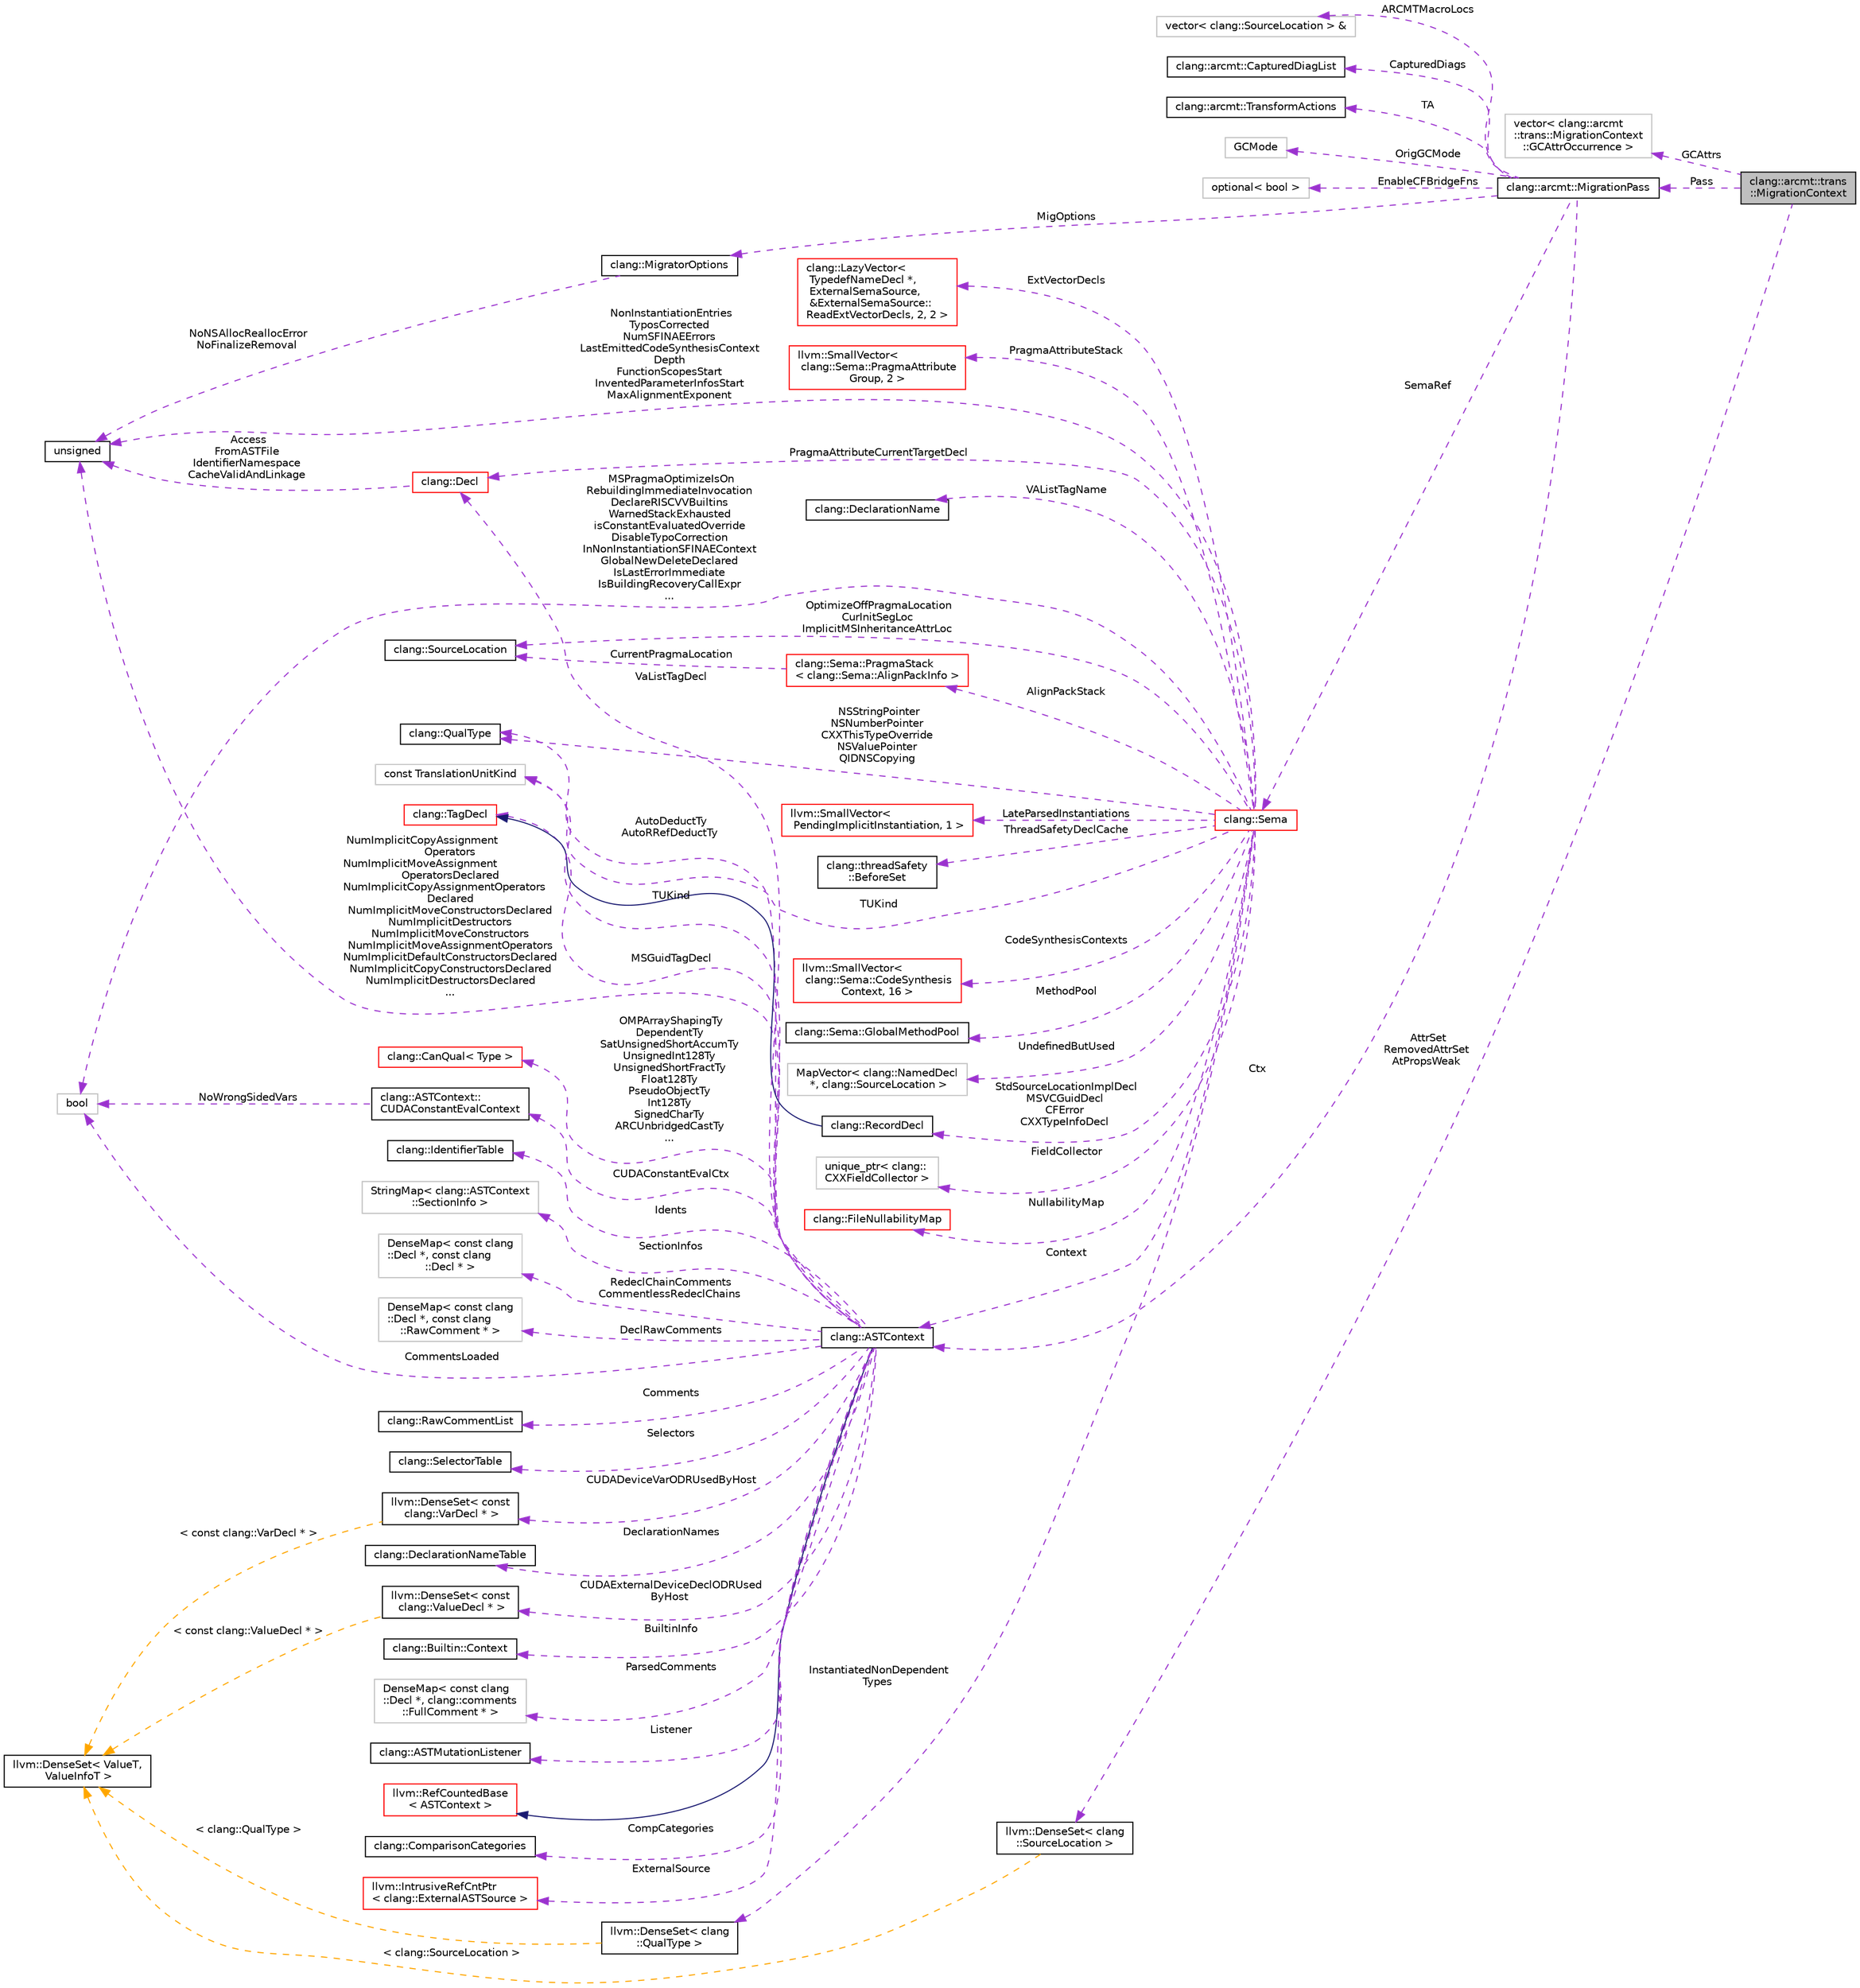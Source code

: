 digraph "clang::arcmt::trans::MigrationContext"
{
 // LATEX_PDF_SIZE
  bgcolor="transparent";
  edge [fontname="Helvetica",fontsize="10",labelfontname="Helvetica",labelfontsize="10"];
  node [fontname="Helvetica",fontsize="10",shape=record];
  rankdir="LR";
  Node1 [label="clang::arcmt::trans\l::MigrationContext",height=0.2,width=0.4,color="black", fillcolor="grey75", style="filled", fontcolor="black",tooltip=" "];
  Node2 -> Node1 [dir="back",color="darkorchid3",fontsize="10",style="dashed",label=" GCAttrs" ,fontname="Helvetica"];
  Node2 [label="vector\< clang::arcmt\l::trans::MigrationContext\l::GCAttrOccurrence \>",height=0.2,width=0.4,color="grey75",tooltip=" "];
  Node3 -> Node1 [dir="back",color="darkorchid3",fontsize="10",style="dashed",label=" Pass" ,fontname="Helvetica"];
  Node3 [label="clang::arcmt::MigrationPass",height=0.2,width=0.4,color="black",URL="$classclang_1_1arcmt_1_1MigrationPass.html",tooltip=" "];
  Node4 -> Node3 [dir="back",color="darkorchid3",fontsize="10",style="dashed",label=" CapturedDiags" ,fontname="Helvetica"];
  Node4 [label="clang::arcmt::CapturedDiagList",height=0.2,width=0.4,color="black",URL="$classclang_1_1arcmt_1_1CapturedDiagList.html",tooltip=" "];
  Node5 -> Node3 [dir="back",color="darkorchid3",fontsize="10",style="dashed",label=" TA" ,fontname="Helvetica"];
  Node5 [label="clang::arcmt::TransformActions",height=0.2,width=0.4,color="black",URL="$classclang_1_1arcmt_1_1TransformActions.html",tooltip=" "];
  Node6 -> Node3 [dir="back",color="darkorchid3",fontsize="10",style="dashed",label=" OrigGCMode" ,fontname="Helvetica"];
  Node6 [label="GCMode",height=0.2,width=0.4,color="grey75",tooltip=" "];
  Node7 -> Node3 [dir="back",color="darkorchid3",fontsize="10",style="dashed",label=" EnableCFBridgeFns" ,fontname="Helvetica"];
  Node7 [label="optional\< bool \>",height=0.2,width=0.4,color="grey75",tooltip=" "];
  Node8 -> Node3 [dir="back",color="darkorchid3",fontsize="10",style="dashed",label=" MigOptions" ,fontname="Helvetica"];
  Node8 [label="clang::MigratorOptions",height=0.2,width=0.4,color="black",URL="$classclang_1_1MigratorOptions.html",tooltip=" "];
  Node9 -> Node8 [dir="back",color="darkorchid3",fontsize="10",style="dashed",label=" NoNSAllocReallocError\nNoFinalizeRemoval" ,fontname="Helvetica"];
  Node9 [label="unsigned",height=0.2,width=0.4,color="black",URL="$classunsigned.html",tooltip=" "];
  Node10 -> Node3 [dir="back",color="darkorchid3",fontsize="10",style="dashed",label=" Ctx" ,fontname="Helvetica"];
  Node10 [label="clang::ASTContext",height=0.2,width=0.4,color="black",URL="$classclang_1_1ASTContext.html",tooltip="Holds long-lived AST nodes (such as types and decls) that can be referred to throughout the semantic ..."];
  Node11 -> Node10 [dir="back",color="midnightblue",fontsize="10",style="solid",fontname="Helvetica"];
  Node11 [label="llvm::RefCountedBase\l\< ASTContext \>",height=0.2,width=0.4,color="red",URL="$classllvm_1_1RefCountedBase.html",tooltip=" "];
  Node13 -> Node10 [dir="back",color="darkorchid3",fontsize="10",style="dashed",label=" CompCategories" ,fontname="Helvetica"];
  Node13 [label="clang::ComparisonCategories",height=0.2,width=0.4,color="black",URL="$classclang_1_1ComparisonCategories.html",tooltip=" "];
  Node14 -> Node10 [dir="back",color="darkorchid3",fontsize="10",style="dashed",label=" ExternalSource" ,fontname="Helvetica"];
  Node14 [label="llvm::IntrusiveRefCntPtr\l\< clang::ExternalASTSource \>",height=0.2,width=0.4,color="red",URL="$classllvm_1_1IntrusiveRefCntPtr.html",tooltip=" "];
  Node16 -> Node10 [dir="back",color="darkorchid3",fontsize="10",style="dashed",label=" OMPArrayShapingTy\nDependentTy\nSatUnsignedShortAccumTy\nUnsignedInt128Ty\nUnsignedShortFractTy\nFloat128Ty\nPseudoObjectTy\nInt128Ty\nSignedCharTy\nARCUnbridgedCastTy\n..." ,fontname="Helvetica"];
  Node16 [label="clang::CanQual\< Type \>",height=0.2,width=0.4,color="red",URL="$classclang_1_1CanQual.html",tooltip=" "];
  Node18 -> Node10 [dir="back",color="darkorchid3",fontsize="10",style="dashed",label=" CUDAExternalDeviceDeclODRUsed\lByHost" ,fontname="Helvetica"];
  Node18 [label="llvm::DenseSet\< const\l clang::ValueDecl * \>",height=0.2,width=0.4,color="black",URL="$classllvm_1_1DenseSet.html",tooltip=" "];
  Node19 -> Node18 [dir="back",color="orange",fontsize="10",style="dashed",label=" \< const clang::ValueDecl * \>" ,fontname="Helvetica"];
  Node19 [label="llvm::DenseSet\< ValueT,\l ValueInfoT \>",height=0.2,width=0.4,color="black",URL="$classllvm_1_1DenseSet.html",tooltip=" "];
  Node20 -> Node10 [dir="back",color="darkorchid3",fontsize="10",style="dashed",label=" Idents" ,fontname="Helvetica"];
  Node20 [label="clang::IdentifierTable",height=0.2,width=0.4,color="black",URL="$classclang_1_1IdentifierTable.html",tooltip="Implements an efficient mapping from strings to IdentifierInfo nodes."];
  Node21 -> Node10 [dir="back",color="darkorchid3",fontsize="10",style="dashed",label=" SectionInfos" ,fontname="Helvetica"];
  Node21 [label="StringMap\< clang::ASTContext\l::SectionInfo \>",height=0.2,width=0.4,color="grey75",tooltip=" "];
  Node22 -> Node10 [dir="back",color="darkorchid3",fontsize="10",style="dashed",label=" AutoDeductTy\nAutoRRefDeductTy" ,fontname="Helvetica"];
  Node22 [label="clang::QualType",height=0.2,width=0.4,color="black",URL="$classclang_1_1QualType.html",tooltip="A (possibly-)qualified type."];
  Node23 -> Node10 [dir="back",color="darkorchid3",fontsize="10",style="dashed",label=" MSGuidTagDecl" ,fontname="Helvetica"];
  Node23 [label="clang::TagDecl",height=0.2,width=0.4,color="red",URL="$classclang_1_1TagDecl.html",tooltip="Represents the declaration of a struct/union/class/enum."];
  Node45 -> Node10 [dir="back",color="darkorchid3",fontsize="10",style="dashed",label=" RedeclChainComments\nCommentlessRedeclChains" ,fontname="Helvetica"];
  Node45 [label="DenseMap\< const clang\l::Decl *, const clang\l::Decl * \>",height=0.2,width=0.4,color="grey75",tooltip=" "];
  Node46 -> Node10 [dir="back",color="darkorchid3",fontsize="10",style="dashed",label=" DeclRawComments" ,fontname="Helvetica"];
  Node46 [label="DenseMap\< const clang\l::Decl *, const clang\l::RawComment * \>",height=0.2,width=0.4,color="grey75",tooltip=" "];
  Node47 -> Node10 [dir="back",color="darkorchid3",fontsize="10",style="dashed",label=" Comments" ,fontname="Helvetica"];
  Node47 [label="clang::RawCommentList",height=0.2,width=0.4,color="black",URL="$classclang_1_1RawCommentList.html",tooltip="This class represents all comments included in the translation unit, sorted in order of appearance in..."];
  Node48 -> Node10 [dir="back",color="darkorchid3",fontsize="10",style="dashed",label=" CommentsLoaded" ,fontname="Helvetica"];
  Node48 [label="bool",height=0.2,width=0.4,color="grey75",tooltip=" "];
  Node49 -> Node10 [dir="back",color="darkorchid3",fontsize="10",style="dashed",label=" TUKind" ,fontname="Helvetica"];
  Node49 [label="const TranslationUnitKind",height=0.2,width=0.4,color="grey75",tooltip=" "];
  Node50 -> Node10 [dir="back",color="darkorchid3",fontsize="10",style="dashed",label=" Selectors" ,fontname="Helvetica"];
  Node50 [label="clang::SelectorTable",height=0.2,width=0.4,color="black",URL="$classclang_1_1SelectorTable.html",tooltip="This table allows us to fully hide how we implement multi-keyword caching."];
  Node9 -> Node10 [dir="back",color="darkorchid3",fontsize="10",style="dashed",label=" NumImplicitCopyAssignment\lOperators\nNumImplicitMoveAssignment\lOperatorsDeclared\nNumImplicitCopyAssignmentOperators\lDeclared\nNumImplicitMoveConstructorsDeclared\nNumImplicitDestructors\nNumImplicitMoveConstructors\nNumImplicitMoveAssignmentOperators\nNumImplicitDefaultConstructorsDeclared\nNumImplicitCopyConstructorsDeclared\nNumImplicitDestructorsDeclared\n..." ,fontname="Helvetica"];
  Node26 -> Node10 [dir="back",color="darkorchid3",fontsize="10",style="dashed",label=" VaListTagDecl" ,fontname="Helvetica"];
  Node26 [label="clang::Decl",height=0.2,width=0.4,color="red",URL="$classclang_1_1Decl.html",tooltip="Decl - This represents one declaration (or definition), e.g."];
  Node9 -> Node26 [dir="back",color="darkorchid3",fontsize="10",style="dashed",label=" Access\nFromASTFile\nIdentifierNamespace\nCacheValidAndLinkage" ,fontname="Helvetica"];
  Node51 -> Node10 [dir="back",color="darkorchid3",fontsize="10",style="dashed",label=" CUDAConstantEvalCtx" ,fontname="Helvetica"];
  Node51 [label="clang::ASTContext::\lCUDAConstantEvalContext",height=0.2,width=0.4,color="black",URL="$structclang_1_1ASTContext_1_1CUDAConstantEvalContext.html",tooltip=" "];
  Node48 -> Node51 [dir="back",color="darkorchid3",fontsize="10",style="dashed",label=" NoWrongSidedVars" ,fontname="Helvetica"];
  Node52 -> Node10 [dir="back",color="darkorchid3",fontsize="10",style="dashed",label=" DeclarationNames" ,fontname="Helvetica"];
  Node52 [label="clang::DeclarationNameTable",height=0.2,width=0.4,color="black",URL="$classclang_1_1DeclarationNameTable.html",tooltip="DeclarationNameTable is used to store and retrieve DeclarationName instances for the various kinds of..."];
  Node53 -> Node10 [dir="back",color="darkorchid3",fontsize="10",style="dashed",label=" BuiltinInfo" ,fontname="Helvetica"];
  Node53 [label="clang::Builtin::Context",height=0.2,width=0.4,color="black",URL="$classclang_1_1Builtin_1_1Context.html",tooltip="Holds information about both target-independent and target-specific builtins, allowing easy queries b..."];
  Node54 -> Node10 [dir="back",color="darkorchid3",fontsize="10",style="dashed",label=" CUDADeviceVarODRUsedByHost" ,fontname="Helvetica"];
  Node54 [label="llvm::DenseSet\< const\l clang::VarDecl * \>",height=0.2,width=0.4,color="black",URL="$classllvm_1_1DenseSet.html",tooltip=" "];
  Node19 -> Node54 [dir="back",color="orange",fontsize="10",style="dashed",label=" \< const clang::VarDecl * \>" ,fontname="Helvetica"];
  Node55 -> Node10 [dir="back",color="darkorchid3",fontsize="10",style="dashed",label=" ParsedComments" ,fontname="Helvetica"];
  Node55 [label="DenseMap\< const clang\l::Decl *, clang::comments\l::FullComment * \>",height=0.2,width=0.4,color="grey75",tooltip=" "];
  Node56 -> Node10 [dir="back",color="darkorchid3",fontsize="10",style="dashed",label=" Listener" ,fontname="Helvetica"];
  Node56 [label="clang::ASTMutationListener",height=0.2,width=0.4,color="black",URL="$classclang_1_1ASTMutationListener.html",tooltip="An abstract interface that should be implemented by listeners that want to be notified when an AST en..."];
  Node57 -> Node3 [dir="back",color="darkorchid3",fontsize="10",style="dashed",label=" SemaRef" ,fontname="Helvetica"];
  Node57 [label="clang::Sema",height=0.2,width=0.4,color="red",URL="$classclang_1_1Sema.html",tooltip="Sema - This implements semantic analysis and AST building for C."];
  Node58 -> Node57 [dir="back",color="darkorchid3",fontsize="10",style="dashed",label=" LateParsedInstantiations" ,fontname="Helvetica"];
  Node58 [label="llvm::SmallVector\<\l PendingImplicitInstantiation, 1 \>",height=0.2,width=0.4,color="red",URL="$classllvm_1_1SmallVector.html",tooltip=" "];
  Node60 -> Node57 [dir="back",color="darkorchid3",fontsize="10",style="dashed",label=" ThreadSafetyDeclCache" ,fontname="Helvetica"];
  Node60 [label="clang::threadSafety\l::BeforeSet",height=0.2,width=0.4,color="black",URL="$classclang_1_1threadSafety_1_1BeforeSet.html",tooltip=" "];
  Node61 -> Node57 [dir="back",color="darkorchid3",fontsize="10",style="dashed",label=" InstantiatedNonDependent\lTypes" ,fontname="Helvetica"];
  Node61 [label="llvm::DenseSet\< clang\l::QualType \>",height=0.2,width=0.4,color="black",URL="$classllvm_1_1DenseSet.html",tooltip=" "];
  Node19 -> Node61 [dir="back",color="orange",fontsize="10",style="dashed",label=" \< clang::QualType \>" ,fontname="Helvetica"];
  Node62 -> Node57 [dir="back",color="darkorchid3",fontsize="10",style="dashed",label=" CodeSynthesisContexts" ,fontname="Helvetica"];
  Node62 [label="llvm::SmallVector\<\l clang::Sema::CodeSynthesis\lContext, 16 \>",height=0.2,width=0.4,color="red",URL="$classllvm_1_1SmallVector.html",tooltip=" "];
  Node63 -> Node57 [dir="back",color="darkorchid3",fontsize="10",style="dashed",label=" MethodPool" ,fontname="Helvetica"];
  Node63 [label="clang::Sema::GlobalMethodPool",height=0.2,width=0.4,color="black",URL="$classclang_1_1Sema_1_1GlobalMethodPool.html",tooltip=" "];
  Node64 -> Node57 [dir="back",color="darkorchid3",fontsize="10",style="dashed",label=" UndefinedButUsed" ,fontname="Helvetica"];
  Node64 [label="MapVector\< clang::NamedDecl\l *, clang::SourceLocation \>",height=0.2,width=0.4,color="grey75",tooltip=" "];
  Node65 -> Node57 [dir="back",color="darkorchid3",fontsize="10",style="dashed",label=" StdSourceLocationImplDecl\nMSVCGuidDecl\nCFError\nCXXTypeInfoDecl" ,fontname="Helvetica"];
  Node65 [label="clang::RecordDecl",height=0.2,width=0.4,color="black",URL="$classclang_1_1RecordDecl.html",tooltip="Represents a struct/union/class."];
  Node23 -> Node65 [dir="back",color="midnightblue",fontsize="10",style="solid",fontname="Helvetica"];
  Node66 -> Node57 [dir="back",color="darkorchid3",fontsize="10",style="dashed",label=" FieldCollector" ,fontname="Helvetica"];
  Node66 [label="unique_ptr\< clang::\lCXXFieldCollector \>",height=0.2,width=0.4,color="grey75",tooltip=" "];
  Node67 -> Node57 [dir="back",color="darkorchid3",fontsize="10",style="dashed",label=" NullabilityMap" ,fontname="Helvetica"];
  Node67 [label="clang::FileNullabilityMap",height=0.2,width=0.4,color="red",URL="$classclang_1_1FileNullabilityMap.html",tooltip="A mapping from file IDs to a record of whether we've seen nullability information in that file."];
  Node72 -> Node57 [dir="back",color="darkorchid3",fontsize="10",style="dashed",label=" AlignPackStack" ,fontname="Helvetica"];
  Node72 [label="clang::Sema::PragmaStack\l\< clang::Sema::AlignPackInfo \>",height=0.2,width=0.4,color="red",URL="$structclang_1_1Sema_1_1PragmaStack.html",tooltip=" "];
  Node69 -> Node72 [dir="back",color="darkorchid3",fontsize="10",style="dashed",label=" CurrentPragmaLocation" ,fontname="Helvetica"];
  Node69 [label="clang::SourceLocation",height=0.2,width=0.4,color="black",URL="$classclang_1_1SourceLocation.html",tooltip="Encodes a location in the source."];
  Node77 -> Node57 [dir="back",color="darkorchid3",fontsize="10",style="dashed",label=" ExtVectorDecls" ,fontname="Helvetica"];
  Node77 [label="clang::LazyVector\<\l TypedefNameDecl *,\l ExternalSemaSource,\l &ExternalSemaSource::\lReadExtVectorDecls, 2, 2 \>",height=0.2,width=0.4,color="red",URL="$classclang_1_1LazyVector.html",tooltip=" "];
  Node79 -> Node57 [dir="back",color="darkorchid3",fontsize="10",style="dashed",label=" PragmaAttributeStack" ,fontname="Helvetica"];
  Node79 [label="llvm::SmallVector\<\l clang::Sema::PragmaAttribute\lGroup, 2 \>",height=0.2,width=0.4,color="red",URL="$classllvm_1_1SmallVector.html",tooltip=" "];
  Node69 -> Node57 [dir="back",color="darkorchid3",fontsize="10",style="dashed",label=" OptimizeOffPragmaLocation\nCurInitSegLoc\nImplicitMSInheritanceAttrLoc" ,fontname="Helvetica"];
  Node80 -> Node57 [dir="back",color="darkorchid3",fontsize="10",style="dashed",label=" VAListTagName" ,fontname="Helvetica"];
  Node80 [label="clang::DeclarationName",height=0.2,width=0.4,color="black",URL="$classclang_1_1DeclarationName.html",tooltip="The name of a declaration."];
  Node10 -> Node57 [dir="back",color="darkorchid3",fontsize="10",style="dashed",label=" Context" ,fontname="Helvetica"];
  Node22 -> Node57 [dir="back",color="darkorchid3",fontsize="10",style="dashed",label=" NSStringPointer\nNSNumberPointer\nCXXThisTypeOverride\nNSValuePointer\nQIDNSCopying" ,fontname="Helvetica"];
  Node49 -> Node57 [dir="back",color="darkorchid3",fontsize="10",style="dashed",label=" TUKind" ,fontname="Helvetica"];
  Node48 -> Node57 [dir="back",color="darkorchid3",fontsize="10",style="dashed",label=" MSPragmaOptimizeIsOn\nRebuildingImmediateInvocation\nDeclareRISCVVBuiltins\nWarnedStackExhausted\nisConstantEvaluatedOverride\nDisableTypoCorrection\nInNonInstantiationSFINAEContext\nGlobalNewDeleteDeclared\nIsLastErrorImmediate\nIsBuildingRecoveryCallExpr\n..." ,fontname="Helvetica"];
  Node26 -> Node57 [dir="back",color="darkorchid3",fontsize="10",style="dashed",label=" PragmaAttributeCurrentTargetDecl" ,fontname="Helvetica"];
  Node9 -> Node57 [dir="back",color="darkorchid3",fontsize="10",style="dashed",label=" NonInstantiationEntries\nTyposCorrected\nNumSFINAEErrors\nLastEmittedCodeSynthesisContext\lDepth\nFunctionScopesStart\nInventedParameterInfosStart\nMaxAlignmentExponent" ,fontname="Helvetica"];
  Node275 -> Node3 [dir="back",color="darkorchid3",fontsize="10",style="dashed",label=" ARCMTMacroLocs" ,fontname="Helvetica"];
  Node275 [label="vector\< clang::SourceLocation \> &",height=0.2,width=0.4,color="grey75",tooltip=" "];
  Node276 -> Node1 [dir="back",color="darkorchid3",fontsize="10",style="dashed",label=" AttrSet\nRemovedAttrSet\nAtPropsWeak" ,fontname="Helvetica"];
  Node276 [label="llvm::DenseSet\< clang\l::SourceLocation \>",height=0.2,width=0.4,color="black",URL="$classllvm_1_1DenseSet.html",tooltip=" "];
  Node19 -> Node276 [dir="back",color="orange",fontsize="10",style="dashed",label=" \< clang::SourceLocation \>" ,fontname="Helvetica"];
}
